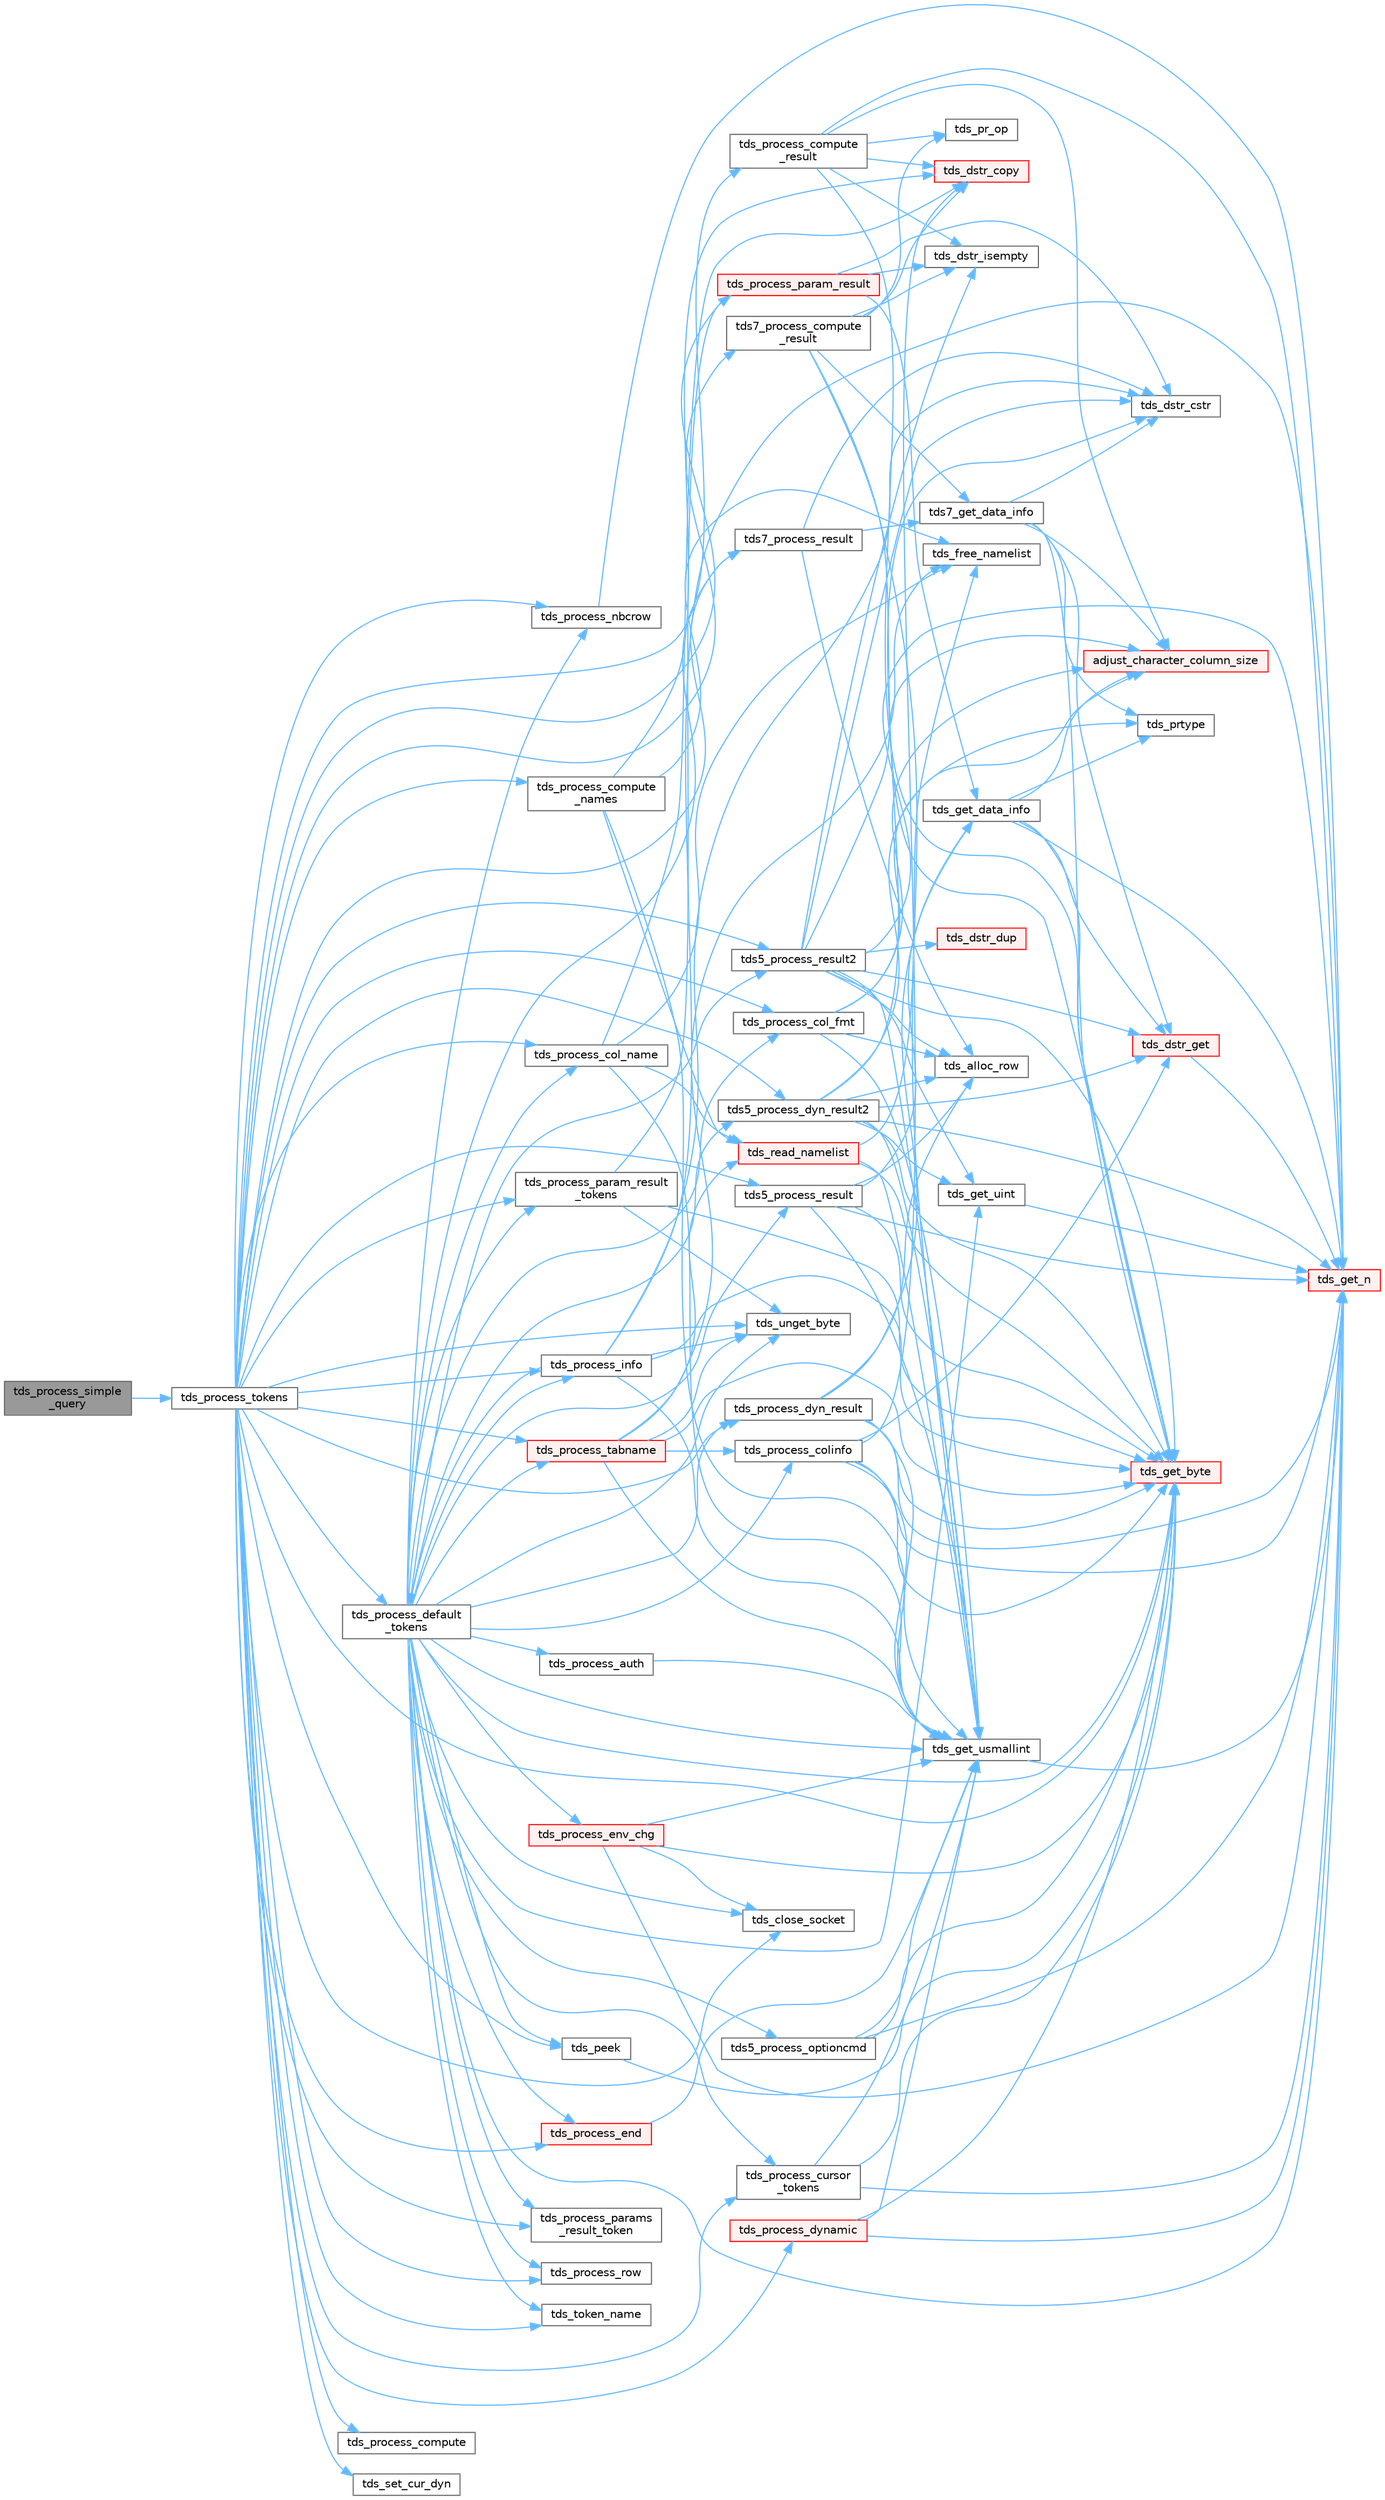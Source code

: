 digraph "tds_process_simple_query"
{
 // LATEX_PDF_SIZE
  bgcolor="transparent";
  edge [fontname=Helvetica,fontsize=10,labelfontname=Helvetica,labelfontsize=10];
  node [fontname=Helvetica,fontsize=10,shape=box,height=0.2,width=0.4];
  rankdir="LR";
  Node1 [id="Node000001",label="tds_process_simple\l_query",height=0.2,width=0.4,color="gray40", fillcolor="grey60", style="filled", fontcolor="black",tooltip="Process results for simple query as \"SET TEXTSIZE\" or \"USE dbname\" If the statement returns results,..."];
  Node1 -> Node2 [id="edge1_Node000001_Node000002",color="steelblue1",style="solid",tooltip=" "];
  Node2 [id="Node000002",label="tds_process_tokens",height=0.2,width=0.4,color="grey40", fillcolor="white", style="filled",URL="$a00580.html#gabfc9de1d1fe718818caf63a4be4035a6",tooltip="process all streams."];
  Node2 -> Node3 [id="edge2_Node000002_Node000003",color="steelblue1",style="solid",tooltip=" "];
  Node3 [id="Node000003",label="tds5_process_dyn_result2",height=0.2,width=0.4,color="grey40", fillcolor="white", style="filled",URL="$a00580.html#gae688b515631141acfbc41bbb91c8b921",tooltip="Process new TDS 5.0 token for describing output parameters."];
  Node3 -> Node4 [id="edge3_Node000003_Node000004",color="steelblue1",style="solid",tooltip=" "];
  Node4 [id="Node000004",label="adjust_character_column_size",height=0.2,width=0.4,color="red", fillcolor="#FFF0F0", style="filled",URL="$a00580.html#ga91770634ce8c0d6f1fe007b45da186fd",tooltip="Adjust column size according to client's encoding."];
  Node3 -> Node10 [id="edge4_Node000003_Node000010",color="steelblue1",style="solid",tooltip=" "];
  Node10 [id="Node000010",label="tds_alloc_row",height=0.2,width=0.4,color="grey40", fillcolor="white", style="filled",URL="$a00577.html#ga1224fb9277112dc2ce12531d2b73b145",tooltip="Allocate space for row store return NULL on out of memory."];
  Node3 -> Node11 [id="edge5_Node000003_Node000011",color="steelblue1",style="solid",tooltip=" "];
  Node11 [id="Node000011",label="tds_dstr_cstr",height=0.2,width=0.4,color="grey40", fillcolor="white", style="filled",URL="$a00581.html#gac536f0e4d77d3cff5702719362ec1766",tooltip="Returns a C version (NUL terminated string) of dstr."];
  Node3 -> Node12 [id="edge6_Node000003_Node000012",color="steelblue1",style="solid",tooltip=" "];
  Node12 [id="Node000012",label="tds_dstr_get",height=0.2,width=0.4,color="red", fillcolor="#FFF0F0", style="filled",URL="$a00579.html#ga017c427e9599c031be5c555cb32abe2c",tooltip="Reads a string from wire and put in a DSTR."];
  Node12 -> Node16 [id="edge7_Node000012_Node000016",color="steelblue1",style="solid",tooltip=" "];
  Node16 [id="Node000016",label="tds_get_n",height=0.2,width=0.4,color="red", fillcolor="#FFF0F0", style="filled",URL="$a00579.html#gae777dd57e8d1bb40349d7d7d8434fddf",tooltip="Get N bytes from the buffer and return them in the already allocated space   given to us."];
  Node3 -> Node28 [id="edge8_Node000003_Node000028",color="steelblue1",style="solid",tooltip=" "];
  Node28 [id="Node000028",label="tds_get_byte",height=0.2,width=0.4,color="red", fillcolor="#FFF0F0", style="filled",URL="$a00579.html#ga0cb72d3f6943795c39db1fa692be0a58",tooltip="Return a single byte from the input buffer."];
  Node3 -> Node16 [id="edge9_Node000003_Node000016",color="steelblue1",style="solid",tooltip=" "];
  Node3 -> Node29 [id="edge10_Node000003_Node000029",color="steelblue1",style="solid",tooltip=" "];
  Node29 [id="Node000029",label="tds_get_uint",height=0.2,width=0.4,color="grey40", fillcolor="white", style="filled",URL="$a00579.html#ga9ac121c269e203337a48c5bf8afc48c3",tooltip="Get an int32 from the server."];
  Node29 -> Node16 [id="edge11_Node000029_Node000016",color="steelblue1",style="solid",tooltip=" "];
  Node3 -> Node30 [id="edge12_Node000003_Node000030",color="steelblue1",style="solid",tooltip=" "];
  Node30 [id="Node000030",label="tds_get_usmallint",height=0.2,width=0.4,color="grey40", fillcolor="white", style="filled",URL="$a00579.html#gad38aa5b9547817854ccba1fcc7855861",tooltip="Get an int16 from the server."];
  Node30 -> Node16 [id="edge13_Node000030_Node000016",color="steelblue1",style="solid",tooltip=" "];
  Node2 -> Node31 [id="edge14_Node000002_Node000031",color="steelblue1",style="solid",tooltip=" "];
  Node31 [id="Node000031",label="tds5_process_result",height=0.2,width=0.4,color="grey40", fillcolor="white", style="filled",URL="$a00580.html#ga547b2f48659f77a69aa802d861ac827d",tooltip="tds5_process_result() is the TDS 5.0 result set processing routine."];
  Node31 -> Node10 [id="edge15_Node000031_Node000010",color="steelblue1",style="solid",tooltip=" "];
  Node31 -> Node28 [id="edge16_Node000031_Node000028",color="steelblue1",style="solid",tooltip=" "];
  Node31 -> Node32 [id="edge17_Node000031_Node000032",color="steelblue1",style="solid",tooltip=" "];
  Node32 [id="Node000032",label="tds_get_data_info",height=0.2,width=0.4,color="grey40", fillcolor="white", style="filled",URL="$a00580.html#gad9b6b86f48be077fb44ac603845a0c27",tooltip="Reads data metadata from wire."];
  Node32 -> Node4 [id="edge18_Node000032_Node000004",color="steelblue1",style="solid",tooltip=" "];
  Node32 -> Node12 [id="edge19_Node000032_Node000012",color="steelblue1",style="solid",tooltip=" "];
  Node32 -> Node28 [id="edge20_Node000032_Node000028",color="steelblue1",style="solid",tooltip=" "];
  Node32 -> Node16 [id="edge21_Node000032_Node000016",color="steelblue1",style="solid",tooltip=" "];
  Node32 -> Node33 [id="edge22_Node000032_Node000033",color="steelblue1",style="solid",tooltip=" "];
  Node33 [id="Node000033",label="tds_prtype",height=0.2,width=0.4,color="grey40", fillcolor="white", style="filled",URL="$a00580.html#ga307f949194204f71f1a7e574424048b1",tooltip="Returns string representation of the given type."];
  Node31 -> Node16 [id="edge23_Node000031_Node000016",color="steelblue1",style="solid",tooltip=" "];
  Node31 -> Node30 [id="edge24_Node000031_Node000030",color="steelblue1",style="solid",tooltip=" "];
  Node2 -> Node34 [id="edge25_Node000002_Node000034",color="steelblue1",style="solid",tooltip=" "];
  Node34 [id="Node000034",label="tds5_process_result2",height=0.2,width=0.4,color="grey40", fillcolor="white", style="filled",URL="$a00580.html#gabe2bdd5a41ce067cb31aef18ff81cb1c",tooltip="tds5_process_result2() is the new TDS 5.0 result set processing routine."];
  Node34 -> Node4 [id="edge26_Node000034_Node000004",color="steelblue1",style="solid",tooltip=" "];
  Node34 -> Node10 [id="edge27_Node000034_Node000010",color="steelblue1",style="solid",tooltip=" "];
  Node34 -> Node11 [id="edge28_Node000034_Node000011",color="steelblue1",style="solid",tooltip=" "];
  Node34 -> Node35 [id="edge29_Node000034_Node000035",color="steelblue1",style="solid",tooltip=" "];
  Node35 [id="Node000035",label="tds_dstr_dup",height=0.2,width=0.4,color="red", fillcolor="#FFF0F0", style="filled",URL="$a00581.html#ga4e6d9fa6f9b9551a5a3390e10a5322e6",tooltip="Duplicate a string from another dynamic string."];
  Node34 -> Node12 [id="edge30_Node000034_Node000012",color="steelblue1",style="solid",tooltip=" "];
  Node34 -> Node37 [id="edge31_Node000034_Node000037",color="steelblue1",style="solid",tooltip=" "];
  Node37 [id="Node000037",label="tds_dstr_isempty",height=0.2,width=0.4,color="grey40", fillcolor="white", style="filled",URL="$a00581.html#ga197c6af67f2e7469d06c2aa055917b1e",tooltip="test if string is empty"];
  Node34 -> Node28 [id="edge32_Node000034_Node000028",color="steelblue1",style="solid",tooltip=" "];
  Node34 -> Node16 [id="edge33_Node000034_Node000016",color="steelblue1",style="solid",tooltip=" "];
  Node34 -> Node29 [id="edge34_Node000034_Node000029",color="steelblue1",style="solid",tooltip=" "];
  Node34 -> Node30 [id="edge35_Node000034_Node000030",color="steelblue1",style="solid",tooltip=" "];
  Node2 -> Node38 [id="edge36_Node000002_Node000038",color="steelblue1",style="solid",tooltip=" "];
  Node38 [id="Node000038",label="tds7_process_compute\l_result",height=0.2,width=0.4,color="grey40", fillcolor="white", style="filled",URL="$a00580.html#ga6728e344caa20aea1def85f58dea138b",tooltip="tds7_process_compute_result() processes compute result sets for TDS 7/8."];
  Node38 -> Node39 [id="edge37_Node000038_Node000039",color="steelblue1",style="solid",tooltip=" "];
  Node39 [id="Node000039",label="tds7_get_data_info",height=0.2,width=0.4,color="grey40", fillcolor="white", style="filled",URL="$a00580.html#ga07cee55fd522cca16fb59b7a8f0b1376",tooltip="Reads data information from wire."];
  Node39 -> Node4 [id="edge38_Node000039_Node000004",color="steelblue1",style="solid",tooltip=" "];
  Node39 -> Node11 [id="edge39_Node000039_Node000011",color="steelblue1",style="solid",tooltip=" "];
  Node39 -> Node12 [id="edge40_Node000039_Node000012",color="steelblue1",style="solid",tooltip=" "];
  Node39 -> Node28 [id="edge41_Node000039_Node000028",color="steelblue1",style="solid",tooltip=" "];
  Node39 -> Node33 [id="edge42_Node000039_Node000033",color="steelblue1",style="solid",tooltip=" "];
  Node38 -> Node40 [id="edge43_Node000038_Node000040",color="steelblue1",style="solid",tooltip=" "];
  Node40 [id="Node000040",label="tds_dstr_copy",height=0.2,width=0.4,color="red", fillcolor="#FFF0F0", style="filled",URL="$a00581.html#gad96366d9fa93bfc283cef1299fbe97ab",tooltip="copy a string from another"];
  Node38 -> Node37 [id="edge44_Node000038_Node000037",color="steelblue1",style="solid",tooltip=" "];
  Node38 -> Node28 [id="edge45_Node000038_Node000028",color="steelblue1",style="solid",tooltip=" "];
  Node38 -> Node30 [id="edge46_Node000038_Node000030",color="steelblue1",style="solid",tooltip=" "];
  Node38 -> Node41 [id="edge47_Node000038_Node000041",color="steelblue1",style="solid",tooltip=" "];
  Node41 [id="Node000041",label="tds_pr_op",height=0.2,width=0.4,color="grey40", fillcolor="white", style="filled",URL="$a00580.html#ga62dc14d21453e88e24880ee0acaca73a",tooltip="Returns string representation for a given operation."];
  Node2 -> Node42 [id="edge48_Node000002_Node000042",color="steelblue1",style="solid",tooltip=" "];
  Node42 [id="Node000042",label="tds7_process_result",height=0.2,width=0.4,color="grey40", fillcolor="white", style="filled",URL="$a00580.html#gaca56fc22d65a24a96d1bef310ade73aa",tooltip="tds7_process_result() is the TDS 7.0 result set processing routine."];
  Node42 -> Node39 [id="edge49_Node000042_Node000039",color="steelblue1",style="solid",tooltip=" "];
  Node42 -> Node10 [id="edge50_Node000042_Node000010",color="steelblue1",style="solid",tooltip=" "];
  Node42 -> Node11 [id="edge51_Node000042_Node000011",color="steelblue1",style="solid",tooltip=" "];
  Node2 -> Node18 [id="edge52_Node000002_Node000018",color="steelblue1",style="solid",tooltip=" "];
  Node18 [id="Node000018",label="tds_close_socket",height=0.2,width=0.4,color="grey40", fillcolor="white", style="filled",URL="$a00579.html#ga3e3f76009fce5ceedb2f42bb2c9aed2e",tooltip="Close current socket."];
  Node2 -> Node28 [id="edge53_Node000002_Node000028",color="steelblue1",style="solid",tooltip=" "];
  Node2 -> Node43 [id="edge54_Node000002_Node000043",color="steelblue1",style="solid",tooltip=" "];
  Node43 [id="Node000043",label="tds_peek",height=0.2,width=0.4,color="grey40", fillcolor="white", style="filled",URL="$a00579.html#ga221e98a9c8be96ec6c8547891e1b53af",tooltip="Reads a byte from the TDS stream without removing it."];
  Node43 -> Node28 [id="edge55_Node000043_Node000028",color="steelblue1",style="solid",tooltip=" "];
  Node2 -> Node44 [id="edge56_Node000002_Node000044",color="steelblue1",style="solid",tooltip=" "];
  Node44 [id="Node000044",label="tds_process_col_fmt",height=0.2,width=0.4,color="grey40", fillcolor="white", style="filled",URL="$a00580.html#ga4e3dd9d3614f5f0433b78b761dd68741",tooltip="tds_process_col_fmt() is the other half of result set processing under TDS 4.2."];
  Node44 -> Node4 [id="edge57_Node000044_Node000004",color="steelblue1",style="solid",tooltip=" "];
  Node44 -> Node10 [id="edge58_Node000044_Node000010",color="steelblue1",style="solid",tooltip=" "];
  Node44 -> Node30 [id="edge59_Node000044_Node000030",color="steelblue1",style="solid",tooltip=" "];
  Node44 -> Node33 [id="edge60_Node000044_Node000033",color="steelblue1",style="solid",tooltip=" "];
  Node2 -> Node45 [id="edge61_Node000002_Node000045",color="steelblue1",style="solid",tooltip=" "];
  Node45 [id="Node000045",label="tds_process_col_name",height=0.2,width=0.4,color="grey40", fillcolor="white", style="filled",URL="$a00580.html#ga905d2fa5e1b602817bd16bb0fcf9eadb",tooltip="tds_process_col_name() is one half of the result set under TDS 4.2 it contains all the column names,..."];
  Node45 -> Node40 [id="edge62_Node000045_Node000040",color="steelblue1",style="solid",tooltip=" "];
  Node45 -> Node46 [id="edge63_Node000045_Node000046",color="steelblue1",style="solid",tooltip=" "];
  Node46 [id="Node000046",label="tds_free_namelist",height=0.2,width=0.4,color="grey40", fillcolor="white", style="filled",URL="$a00580.html#ga21e9de33de9c8c492aa2f96c823596bb",tooltip="Frees list of names."];
  Node45 -> Node30 [id="edge64_Node000045_Node000030",color="steelblue1",style="solid",tooltip=" "];
  Node45 -> Node47 [id="edge65_Node000045_Node000047",color="steelblue1",style="solid",tooltip=" "];
  Node47 [id="Node000047",label="tds_read_namelist",height=0.2,width=0.4,color="red", fillcolor="#FFF0F0", style="filled",URL="$a00580.html#gaeaaed2ea1d8c827da1a0f5b419524ae1",tooltip="Reads list of names (usually table names)"];
  Node47 -> Node46 [id="edge66_Node000047_Node000046",color="steelblue1",style="solid",tooltip=" "];
  Node47 -> Node28 [id="edge67_Node000047_Node000028",color="steelblue1",style="solid",tooltip=" "];
  Node47 -> Node30 [id="edge68_Node000047_Node000030",color="steelblue1",style="solid",tooltip=" "];
  Node2 -> Node49 [id="edge69_Node000002_Node000049",color="steelblue1",style="solid",tooltip=" "];
  Node49 [id="Node000049",label="tds_process_compute",height=0.2,width=0.4,color="grey40", fillcolor="white", style="filled",URL="$a00580.html#ga6fcb37d5addebdc1af9f34ebc59fd7a8",tooltip="tds_process_compute() processes compute rows and places them in the row buffer."];
  Node2 -> Node50 [id="edge70_Node000002_Node000050",color="steelblue1",style="solid",tooltip=" "];
  Node50 [id="Node000050",label="tds_process_compute\l_names",height=0.2,width=0.4,color="grey40", fillcolor="white", style="filled",URL="$a00580.html#gae5b3e01f3d665f9e377de091f46f1ab9",tooltip="tds_process_compute_names() processes compute result sets."];
  Node50 -> Node40 [id="edge71_Node000050_Node000040",color="steelblue1",style="solid",tooltip=" "];
  Node50 -> Node46 [id="edge72_Node000050_Node000046",color="steelblue1",style="solid",tooltip=" "];
  Node50 -> Node30 [id="edge73_Node000050_Node000030",color="steelblue1",style="solid",tooltip=" "];
  Node50 -> Node47 [id="edge74_Node000050_Node000047",color="steelblue1",style="solid",tooltip=" "];
  Node2 -> Node51 [id="edge75_Node000002_Node000051",color="steelblue1",style="solid",tooltip=" "];
  Node51 [id="Node000051",label="tds_process_compute\l_result",height=0.2,width=0.4,color="grey40", fillcolor="white", style="filled",URL="$a00580.html#gae3368ea80d0d8b13791ceb13ee5f19c9",tooltip="tds_process_compute_result() processes compute result sets."];
  Node51 -> Node4 [id="edge76_Node000051_Node000004",color="steelblue1",style="solid",tooltip=" "];
  Node51 -> Node40 [id="edge77_Node000051_Node000040",color="steelblue1",style="solid",tooltip=" "];
  Node51 -> Node37 [id="edge78_Node000051_Node000037",color="steelblue1",style="solid",tooltip=" "];
  Node51 -> Node28 [id="edge79_Node000051_Node000028",color="steelblue1",style="solid",tooltip=" "];
  Node51 -> Node16 [id="edge80_Node000051_Node000016",color="steelblue1",style="solid",tooltip=" "];
  Node51 -> Node41 [id="edge81_Node000051_Node000041",color="steelblue1",style="solid",tooltip=" "];
  Node2 -> Node52 [id="edge82_Node000002_Node000052",color="steelblue1",style="solid",tooltip=" "];
  Node52 [id="Node000052",label="tds_process_cursor\l_tokens",height=0.2,width=0.4,color="grey40", fillcolor="white", style="filled",URL="$a00580.html#ga315d875d90c64d12d61fc9e33b4dee96",tooltip="Reads cursor command results."];
  Node52 -> Node28 [id="edge83_Node000052_Node000028",color="steelblue1",style="solid",tooltip=" "];
  Node52 -> Node16 [id="edge84_Node000052_Node000016",color="steelblue1",style="solid",tooltip=" "];
  Node52 -> Node30 [id="edge85_Node000052_Node000030",color="steelblue1",style="solid",tooltip=" "];
  Node2 -> Node53 [id="edge86_Node000002_Node000053",color="steelblue1",style="solid",tooltip=" "];
  Node53 [id="Node000053",label="tds_process_default\l_tokens",height=0.2,width=0.4,color="grey40", fillcolor="white", style="filled",URL="$a00580.html#ga39453d084f3f780ac4602d4abf2839f7",tooltip="tds_process_default_tokens() is a catch all function that is called to process tokens not known to ot..."];
  Node53 -> Node3 [id="edge87_Node000053_Node000003",color="steelblue1",style="solid",tooltip=" "];
  Node53 -> Node54 [id="edge88_Node000053_Node000054",color="steelblue1",style="solid",tooltip=" "];
  Node54 [id="Node000054",label="tds5_process_optioncmd",height=0.2,width=0.4,color="grey40", fillcolor="white", style="filled",URL="$a00580.html#gaa6a7e5aeb10a1322911c47be9c43e2d2",tooltip="Process option cmd results."];
  Node54 -> Node28 [id="edge89_Node000054_Node000028",color="steelblue1",style="solid",tooltip=" "];
  Node54 -> Node16 [id="edge90_Node000054_Node000016",color="steelblue1",style="solid",tooltip=" "];
  Node54 -> Node30 [id="edge91_Node000054_Node000030",color="steelblue1",style="solid",tooltip=" "];
  Node53 -> Node31 [id="edge92_Node000053_Node000031",color="steelblue1",style="solid",tooltip=" "];
  Node53 -> Node34 [id="edge93_Node000053_Node000034",color="steelblue1",style="solid",tooltip=" "];
  Node53 -> Node42 [id="edge94_Node000053_Node000042",color="steelblue1",style="solid",tooltip=" "];
  Node53 -> Node18 [id="edge95_Node000053_Node000018",color="steelblue1",style="solid",tooltip=" "];
  Node53 -> Node28 [id="edge96_Node000053_Node000028",color="steelblue1",style="solid",tooltip=" "];
  Node53 -> Node16 [id="edge97_Node000053_Node000016",color="steelblue1",style="solid",tooltip=" "];
  Node53 -> Node29 [id="edge98_Node000053_Node000029",color="steelblue1",style="solid",tooltip=" "];
  Node53 -> Node30 [id="edge99_Node000053_Node000030",color="steelblue1",style="solid",tooltip=" "];
  Node53 -> Node43 [id="edge100_Node000053_Node000043",color="steelblue1",style="solid",tooltip=" "];
  Node53 -> Node55 [id="edge101_Node000053_Node000055",color="steelblue1",style="solid",tooltip=" "];
  Node55 [id="Node000055",label="tds_process_auth",height=0.2,width=0.4,color="grey40", fillcolor="white", style="filled",URL="$a00580.html#ga4e1e52e09b0c27a9b9f53eb6b539afce",tooltip="Process authentication token."];
  Node55 -> Node30 [id="edge102_Node000055_Node000030",color="steelblue1",style="solid",tooltip=" "];
  Node53 -> Node44 [id="edge103_Node000053_Node000044",color="steelblue1",style="solid",tooltip=" "];
  Node53 -> Node45 [id="edge104_Node000053_Node000045",color="steelblue1",style="solid",tooltip=" "];
  Node53 -> Node56 [id="edge105_Node000053_Node000056",color="steelblue1",style="solid",tooltip=" "];
  Node56 [id="Node000056",label="tds_process_colinfo",height=0.2,width=0.4,color="grey40", fillcolor="white", style="filled",URL="$a00580.html#ga22c7f413d43fc0d511e122a3de389166",tooltip="Reads column information."];
  Node56 -> Node40 [id="edge106_Node000056_Node000040",color="steelblue1",style="solid",tooltip=" "];
  Node56 -> Node12 [id="edge107_Node000056_Node000012",color="steelblue1",style="solid",tooltip=" "];
  Node56 -> Node28 [id="edge108_Node000056_Node000028",color="steelblue1",style="solid",tooltip=" "];
  Node56 -> Node16 [id="edge109_Node000056_Node000016",color="steelblue1",style="solid",tooltip=" "];
  Node56 -> Node30 [id="edge110_Node000056_Node000030",color="steelblue1",style="solid",tooltip=" "];
  Node53 -> Node52 [id="edge111_Node000053_Node000052",color="steelblue1",style="solid",tooltip=" "];
  Node53 -> Node57 [id="edge112_Node000053_Node000057",color="steelblue1",style="solid",tooltip=" "];
  Node57 [id="Node000057",label="tds_process_dyn_result",height=0.2,width=0.4,color="grey40", fillcolor="white", style="filled",URL="$a00580.html#ga416cf119c1d4a0fca27dc5b50c261358",tooltip="Process results from dynamic."];
  Node57 -> Node10 [id="edge113_Node000057_Node000010",color="steelblue1",style="solid",tooltip=" "];
  Node57 -> Node28 [id="edge114_Node000057_Node000028",color="steelblue1",style="solid",tooltip=" "];
  Node57 -> Node32 [id="edge115_Node000057_Node000032",color="steelblue1",style="solid",tooltip=" "];
  Node57 -> Node16 [id="edge116_Node000057_Node000016",color="steelblue1",style="solid",tooltip=" "];
  Node57 -> Node30 [id="edge117_Node000057_Node000030",color="steelblue1",style="solid",tooltip=" "];
  Node53 -> Node58 [id="edge118_Node000053_Node000058",color="steelblue1",style="solid",tooltip=" "];
  Node58 [id="Node000058",label="tds_process_end",height=0.2,width=0.4,color="red", fillcolor="#FFF0F0", style="filled",URL="$a00580.html#ga7a081cf9bb8f04ead12f0299fb7c4cd9",tooltip="tds_process_end() processes any of the DONE, DONEPROC, or DONEINPROC tokens."];
  Node58 -> Node30 [id="edge119_Node000058_Node000030",color="steelblue1",style="solid",tooltip=" "];
  Node53 -> Node79 [id="edge120_Node000053_Node000079",color="steelblue1",style="solid",tooltip=" "];
  Node79 [id="Node000079",label="tds_process_env_chg",height=0.2,width=0.4,color="red", fillcolor="#FFF0F0", style="filled",URL="$a00580.html#ga3e1b4df4410a86a563a8c155e7799720",tooltip="tds_process_env_chg() when ever certain things change on the server, such as database,..."];
  Node79 -> Node18 [id="edge121_Node000079_Node000018",color="steelblue1",style="solid",tooltip=" "];
  Node79 -> Node28 [id="edge122_Node000079_Node000028",color="steelblue1",style="solid",tooltip=" "];
  Node79 -> Node16 [id="edge123_Node000079_Node000016",color="steelblue1",style="solid",tooltip=" "];
  Node79 -> Node30 [id="edge124_Node000079_Node000030",color="steelblue1",style="solid",tooltip=" "];
  Node53 -> Node80 [id="edge125_Node000053_Node000080",color="steelblue1",style="solid",tooltip=" "];
  Node80 [id="Node000080",label="tds_process_info",height=0.2,width=0.4,color="grey40", fillcolor="white", style="filled",URL="$a00580.html#ga65a2316369529731732f200c190d05d6",tooltip="tds_process_info() is called for INFO, ERR, or EED tokens and is responsible for calling the CLI's me..."];
  Node80 -> Node11 [id="edge126_Node000080_Node000011",color="steelblue1",style="solid",tooltip=" "];
  Node80 -> Node28 [id="edge127_Node000080_Node000028",color="steelblue1",style="solid",tooltip=" "];
  Node80 -> Node16 [id="edge128_Node000080_Node000016",color="steelblue1",style="solid",tooltip=" "];
  Node80 -> Node30 [id="edge129_Node000080_Node000030",color="steelblue1",style="solid",tooltip=" "];
  Node80 -> Node53 [id="edge130_Node000080_Node000053",color="steelblue1",style="solid",tooltip=" "];
  Node80 -> Node81 [id="edge131_Node000080_Node000081",color="steelblue1",style="solid",tooltip=" "];
  Node81 [id="Node000081",label="tds_unget_byte",height=0.2,width=0.4,color="grey40", fillcolor="white", style="filled",URL="$a00579.html#gad70d59fb317d098b0c9fd29dd77131a8",tooltip="Unget will always work as long as you don't call it twice in a row."];
  Node53 -> Node82 [id="edge132_Node000053_Node000082",color="steelblue1",style="solid",tooltip=" "];
  Node82 [id="Node000082",label="tds_process_nbcrow",height=0.2,width=0.4,color="grey40", fillcolor="white", style="filled",URL="$a00580.html#gaf7264c9eb3aa7a73358a4c65f02d3d3c",tooltip="tds_process_nbcrow() processes rows and places them in the row buffer."];
  Node82 -> Node16 [id="edge133_Node000082_Node000016",color="steelblue1",style="solid",tooltip=" "];
  Node53 -> Node83 [id="edge134_Node000053_Node000083",color="steelblue1",style="solid",tooltip=" "];
  Node83 [id="Node000083",label="tds_process_param_result\l_tokens",height=0.2,width=0.4,color="grey40", fillcolor="white", style="filled",URL="$a00580.html#ga9fdef8228d29cab7fa9098f07fa73fba",tooltip="Process parameters from networks."];
  Node83 -> Node28 [id="edge135_Node000083_Node000028",color="steelblue1",style="solid",tooltip=" "];
  Node83 -> Node84 [id="edge136_Node000083_Node000084",color="steelblue1",style="solid",tooltip=" "];
  Node84 [id="Node000084",label="tds_process_param_result",height=0.2,width=0.4,color="red", fillcolor="#FFF0F0", style="filled",URL="$a00580.html#gacb3354443bcefe7a500a500a4904cc05",tooltip="process output parameters of a stored procedure."];
  Node84 -> Node11 [id="edge137_Node000084_Node000011",color="steelblue1",style="solid",tooltip=" "];
  Node84 -> Node37 [id="edge138_Node000084_Node000037",color="steelblue1",style="solid",tooltip=" "];
  Node84 -> Node32 [id="edge139_Node000084_Node000032",color="steelblue1",style="solid",tooltip=" "];
  Node83 -> Node81 [id="edge140_Node000083_Node000081",color="steelblue1",style="solid",tooltip=" "];
  Node53 -> Node88 [id="edge141_Node000053_Node000088",color="steelblue1",style="solid",tooltip=" "];
  Node88 [id="Node000088",label="tds_process_params\l_result_token",height=0.2,width=0.4,color="grey40", fillcolor="white", style="filled",URL="$a00580.html#ga7b18c0911a9dc69939577b39eb64725d",tooltip="tds_process_params_result_token() processes params on TDS5."];
  Node53 -> Node89 [id="edge142_Node000053_Node000089",color="steelblue1",style="solid",tooltip=" "];
  Node89 [id="Node000089",label="tds_process_row",height=0.2,width=0.4,color="grey40", fillcolor="white", style="filled",URL="$a00580.html#gaad814dd6e35aee8332035d06dc8b5d65",tooltip="tds_process_row() processes rows and places them in the row buffer."];
  Node53 -> Node90 [id="edge143_Node000053_Node000090",color="steelblue1",style="solid",tooltip=" "];
  Node90 [id="Node000090",label="tds_process_tabname",height=0.2,width=0.4,color="red", fillcolor="#FFF0F0", style="filled",URL="$a00580.html#gaeec59bca9bd0c5388e245f0d19d9c81a",tooltip="Process list of table from network."];
  Node90 -> Node46 [id="edge144_Node000090_Node000046",color="steelblue1",style="solid",tooltip=" "];
  Node90 -> Node28 [id="edge145_Node000090_Node000028",color="steelblue1",style="solid",tooltip=" "];
  Node90 -> Node30 [id="edge146_Node000090_Node000030",color="steelblue1",style="solid",tooltip=" "];
  Node90 -> Node56 [id="edge147_Node000090_Node000056",color="steelblue1",style="solid",tooltip=" "];
  Node90 -> Node47 [id="edge148_Node000090_Node000047",color="steelblue1",style="solid",tooltip=" "];
  Node90 -> Node81 [id="edge149_Node000090_Node000081",color="steelblue1",style="solid",tooltip=" "];
  Node53 -> Node94 [id="edge150_Node000053_Node000094",color="steelblue1",style="solid",tooltip=" "];
  Node94 [id="Node000094",label="tds_token_name",height=0.2,width=0.4,color="grey40", fillcolor="white", style="filled",URL="$a00580.html#ga7f24a7af985cd320788122e98072b7af",tooltip="Returns string representation for a given token type."];
  Node53 -> Node81 [id="edge151_Node000053_Node000081",color="steelblue1",style="solid",tooltip=" "];
  Node2 -> Node57 [id="edge152_Node000002_Node000057",color="steelblue1",style="solid",tooltip=" "];
  Node2 -> Node95 [id="edge153_Node000002_Node000095",color="steelblue1",style="solid",tooltip=" "];
  Node95 [id="Node000095",label="tds_process_dynamic",height=0.2,width=0.4,color="red", fillcolor="#FFF0F0", style="filled",URL="$a00580.html#ga5cfc0340d8d717e67f60037e029b2142",tooltip="tds_process_dynamic() finds the element of the dyns array for the id"];
  Node95 -> Node28 [id="edge154_Node000095_Node000028",color="steelblue1",style="solid",tooltip=" "];
  Node95 -> Node16 [id="edge155_Node000095_Node000016",color="steelblue1",style="solid",tooltip=" "];
  Node95 -> Node30 [id="edge156_Node000095_Node000030",color="steelblue1",style="solid",tooltip=" "];
  Node2 -> Node58 [id="edge157_Node000002_Node000058",color="steelblue1",style="solid",tooltip=" "];
  Node2 -> Node80 [id="edge158_Node000002_Node000080",color="steelblue1",style="solid",tooltip=" "];
  Node2 -> Node82 [id="edge159_Node000002_Node000082",color="steelblue1",style="solid",tooltip=" "];
  Node2 -> Node84 [id="edge160_Node000002_Node000084",color="steelblue1",style="solid",tooltip=" "];
  Node2 -> Node83 [id="edge161_Node000002_Node000083",color="steelblue1",style="solid",tooltip=" "];
  Node2 -> Node88 [id="edge162_Node000002_Node000088",color="steelblue1",style="solid",tooltip=" "];
  Node2 -> Node89 [id="edge163_Node000002_Node000089",color="steelblue1",style="solid",tooltip=" "];
  Node2 -> Node90 [id="edge164_Node000002_Node000090",color="steelblue1",style="solid",tooltip=" "];
  Node2 -> Node74 [id="edge165_Node000002_Node000074",color="steelblue1",style="solid",tooltip=" "];
  Node74 [id="Node000074",label="tds_set_cur_dyn",height=0.2,width=0.4,color="grey40", fillcolor="white", style="filled",URL="$a00578.html#gae8b7db85af16701fc0604eb117cbd4e4",tooltip="Set current dynamic."];
  Node2 -> Node94 [id="edge166_Node000002_Node000094",color="steelblue1",style="solid",tooltip=" "];
  Node2 -> Node81 [id="edge167_Node000002_Node000081",color="steelblue1",style="solid",tooltip=" "];
}
